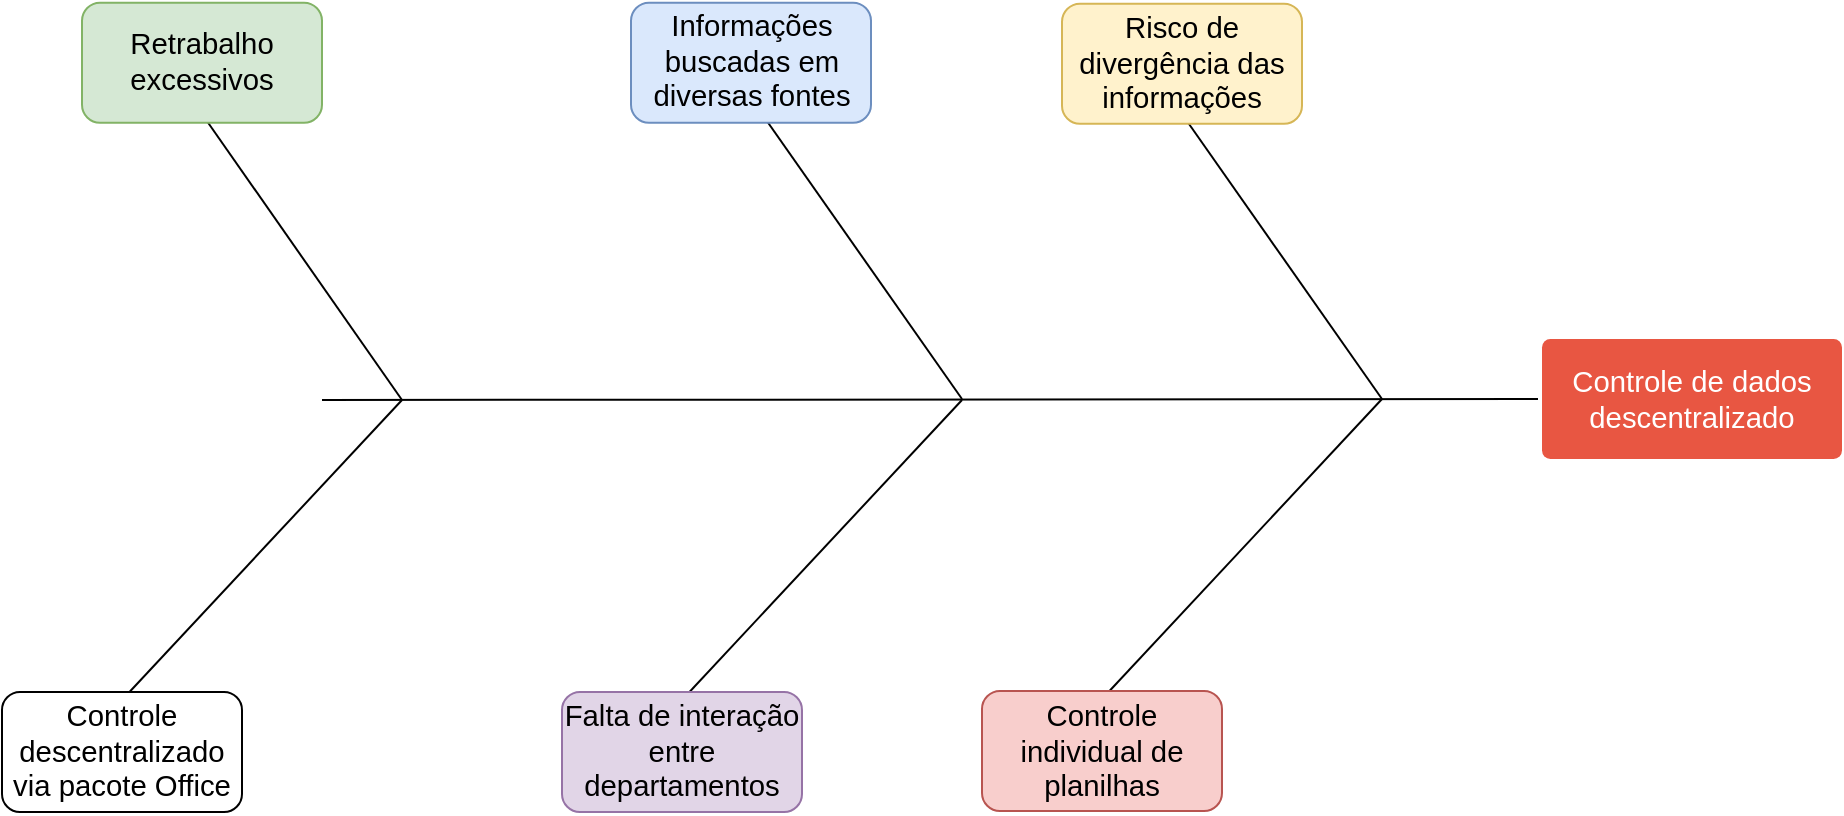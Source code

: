 <mxfile version="12.0.0" type="google" pages="1"><diagram id="6a731a19-8d31-9384-78a2-239565b7b9f0" name="Page-1"><mxGraphModel dx="852" dy="476" grid="1" gridSize="10" guides="1" tooltips="1" connect="1" arrows="1" fold="1" page="1" pageScale="1" pageWidth="1169" pageHeight="827" background="#ffffff" math="0" shadow="0"><root><mxCell id="0"/><mxCell id="1" parent="0"/><mxCell id="1753" value="&lt;span style=&quot;font-weight: normal&quot; id=&quot;docs-internal-guid-cc4ac476-7fff-1953-bd42-7ebf22c67d3a&quot;&gt;&lt;span style=&quot;font-size: 11pt; font-family: arial; background-color: transparent; vertical-align: baseline; white-space: pre-wrap;&quot;&gt;Controle de dados descentralizado&lt;/span&gt;&lt;/span&gt;" style="rounded=1;whiteSpace=wrap;html=1;shadow=0;labelBackgroundColor=none;strokeColor=none;strokeWidth=3;fillColor=#e85642;fontFamily=Helvetica;fontSize=14;fontColor=#FFFFFF;align=center;spacing=5;fontStyle=1;arcSize=7;perimeterSpacing=2;" parent="1" vertex="1"><mxGeometry x="920" y="382.5" width="150" height="60" as="geometry"/></mxCell><mxCell id="QEZ2_b0yxzvEcU8ekDBJ-1781" value="" style="endArrow=none;html=1;fontColor=#FFFFFF;entryX=0;entryY=0.5;entryDx=0;entryDy=0;" parent="1" target="1753" edge="1"><mxGeometry width="50" height="50" relative="1" as="geometry"><mxPoint x="310" y="413" as="sourcePoint"/><mxPoint x="890" y="382.5" as="targetPoint"/></mxGeometry></mxCell><mxCell id="QEZ2_b0yxzvEcU8ekDBJ-1784" value="" style="endArrow=none;html=1;fontColor=#FFFFFF;exitX=0.5;exitY=0;exitDx=0;exitDy=0;" parent="1" edge="1"><mxGeometry width="50" height="50" relative="1" as="geometry"><mxPoint x="210" y="563" as="sourcePoint"/><mxPoint x="350" y="413" as="targetPoint"/></mxGeometry></mxCell><mxCell id="QEZ2_b0yxzvEcU8ekDBJ-1782" value="&lt;span id=&quot;docs-internal-guid-cc24f2dd-7fff-4fbd-4ff6-2c5537bb46c6&quot;&gt;&lt;span style=&quot;font-size: 11pt ; font-family: &amp;#34;arial&amp;#34; ; background-color: transparent ; vertical-align: baseline ; white-space: pre-wrap&quot;&gt;Controle descentralizado via pacote Office&lt;br&gt;&lt;/span&gt;&lt;/span&gt;" style="rounded=1;whiteSpace=wrap;html=1;align=center;" parent="1" vertex="1"><mxGeometry x="150" y="559" width="120" height="60" as="geometry"/></mxCell><mxCell id="QEZ2_b0yxzvEcU8ekDBJ-1785" value="" style="endArrow=none;html=1;fontColor=#FFFFFF;" parent="1" edge="1"><mxGeometry width="50" height="50" relative="1" as="geometry"><mxPoint x="250" y="270" as="sourcePoint"/><mxPoint x="350" y="413" as="targetPoint"/></mxGeometry></mxCell><mxCell id="QEZ2_b0yxzvEcU8ekDBJ-1787" value="&lt;span id=&quot;docs-internal-guid-c84b7f23-7fff-ed1c-a72b-8480ec85cecf&quot;&gt;&lt;span style=&quot;font-size: 11pt ; font-family: &amp;#34;arial&amp;#34; ; background-color: transparent ; vertical-align: baseline ; white-space: pre-wrap&quot;&gt;Retrabalho excessivos&lt;/span&gt;&lt;/span&gt;" style="rounded=1;whiteSpace=wrap;html=1;fillColor=#d5e8d4;strokeColor=#82b366;" parent="1" vertex="1"><mxGeometry x="190" y="214.357" width="120" height="60" as="geometry"/></mxCell><mxCell id="0n-n3cSZXZzJTKHQgNV4-1754" value="" style="endArrow=none;html=1;fontColor=#FFFFFF;" parent="1" edge="1"><mxGeometry width="50" height="50" relative="1" as="geometry"><mxPoint x="530" y="270" as="sourcePoint"/><mxPoint x="630" y="412.5" as="targetPoint"/></mxGeometry></mxCell><mxCell id="0n-n3cSZXZzJTKHQgNV4-1755" value="&lt;span id=&quot;docs-internal-guid-c84b7f23-7fff-ed1c-a72b-8480ec85cecf&quot;&gt;&lt;span style=&quot;font-size: 11pt ; font-family: &amp;#34;arial&amp;#34; ; background-color: transparent ; vertical-align: baseline ; white-space: pre-wrap&quot;&gt;Informações buscadas em diversas fontes&lt;/span&gt;&lt;/span&gt;" style="rounded=1;whiteSpace=wrap;html=1;fillColor=#dae8fc;strokeColor=#6c8ebf;" parent="1" vertex="1"><mxGeometry x="464.5" y="214.357" width="120" height="60" as="geometry"/></mxCell><mxCell id="0n-n3cSZXZzJTKHQgNV4-1756" value="" style="endArrow=none;html=1;fontColor=#FFFFFF;exitX=0.5;exitY=0;exitDx=0;exitDy=0;" parent="1" edge="1"><mxGeometry width="50" height="50" relative="1" as="geometry"><mxPoint x="490" y="563" as="sourcePoint"/><mxPoint x="630" y="413" as="targetPoint"/></mxGeometry></mxCell><mxCell id="0n-n3cSZXZzJTKHQgNV4-1757" value="&lt;font face=&quot;arial&quot;&gt;&lt;span style=&quot;font-size: 14.667px ; white-space: pre-wrap&quot;&gt;Falta de interação entre departamentos&lt;/span&gt;&lt;/font&gt;" style="rounded=1;whiteSpace=wrap;html=1;align=center;fillColor=#e1d5e7;strokeColor=#9673a6;" parent="1" vertex="1"><mxGeometry x="430" y="559" width="120" height="60" as="geometry"/></mxCell><mxCell id="0n-n3cSZXZzJTKHQgNV4-1758" value="" style="endArrow=none;html=1;fontColor=#FFFFFF;" parent="1" edge="1"><mxGeometry width="50" height="50" relative="1" as="geometry"><mxPoint x="740" y="270" as="sourcePoint"/><mxPoint x="840" y="412.5" as="targetPoint"/></mxGeometry></mxCell><mxCell id="0n-n3cSZXZzJTKHQgNV4-1759" value="&lt;font face=&quot;arial&quot;&gt;&lt;span style=&quot;font-size: 14.667px ; white-space: pre-wrap&quot;&gt;Risco de divergência das informações&lt;/span&gt;&lt;/font&gt;" style="rounded=1;whiteSpace=wrap;html=1;fillColor=#fff2cc;strokeColor=#d6b656;" parent="1" vertex="1"><mxGeometry x="680" y="214.857" width="120" height="60" as="geometry"/></mxCell><mxCell id="0n-n3cSZXZzJTKHQgNV4-1760" value="" style="endArrow=none;html=1;fontColor=#FFFFFF;exitX=0.5;exitY=0;exitDx=0;exitDy=0;" parent="1" edge="1"><mxGeometry width="50" height="50" relative="1" as="geometry"><mxPoint x="700" y="562.5" as="sourcePoint"/><mxPoint x="840" y="412.5" as="targetPoint"/></mxGeometry></mxCell><mxCell id="0n-n3cSZXZzJTKHQgNV4-1761" value="&lt;span style=&quot;font-family: &amp;#34;arial&amp;#34; ; font-size: 14.667px ; white-space: pre-wrap&quot;&gt;Controle individual de planilhas&lt;/span&gt;" style="rounded=1;whiteSpace=wrap;html=1;align=center;fillColor=#f8cecc;strokeColor=#b85450;" parent="1" vertex="1"><mxGeometry x="640" y="558.5" width="120" height="60" as="geometry"/></mxCell></root></mxGraphModel></diagram></mxfile>
